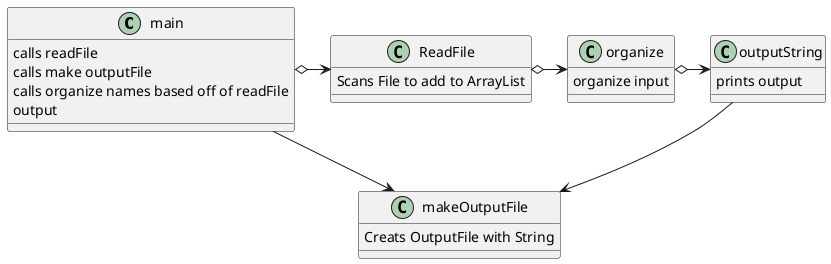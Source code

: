 @startuml
'https://plantuml.com/class-diagram


class main{
calls readFile
calls make outputFile
calls organize names based off of readFile
output
}
class ReadFile{
Scans File to add to ArrayList
}
class makeOutputFile{
Creats OutputFile with String
}
class organize{
organize input
}
class outputString{
prints output
}
ReadFile o-> organize
main o-> ReadFile
organize o->outputString
 outputString --> makeOutputFile
main --> makeOutputFile

@enduml